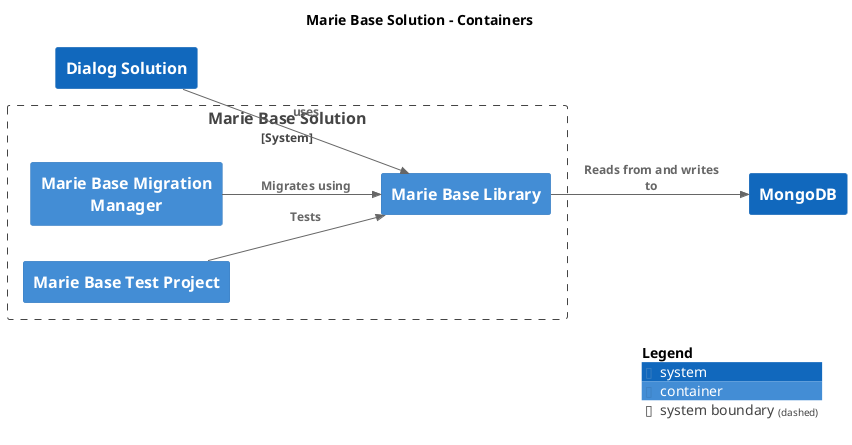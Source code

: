 @startuml
set separator none
title Marie Base Solution - Containers

left to right direction

!include <C4/C4>
!include <C4/C4_Context>
!include <C4/C4_Container>

System(DialogSolution, "Dialog Solution", $descr="", $tags="", $link="")
System(MongoDB, "MongoDB", $descr="", $tags="", $link="")

System_Boundary("MarieBaseSolution_boundary", "Marie Base Solution", $tags="") {
  Container(MarieBaseSolution.MarieBaseMigrationManager, "Marie Base Migration Manager", $techn="", $descr="", $tags="", $link="")
  Container(MarieBaseSolution.MarieBaseTestProject, "Marie Base Test Project", $techn="", $descr="", $tags="", $link="")
  Container(MarieBaseSolution.MarieBaseLibrary, "Marie Base Library", $techn="", $descr="", $tags="", $link="")
}

Rel(DialogSolution, MarieBaseSolution.MarieBaseLibrary, "uses", $techn="", $tags="", $link="")
Rel(MarieBaseSolution.MarieBaseTestProject, MarieBaseSolution.MarieBaseLibrary, "Tests", $techn="", $tags="", $link="")
Rel(MarieBaseSolution.MarieBaseMigrationManager, MarieBaseSolution.MarieBaseLibrary, "Migrates using", $techn="", $tags="", $link="")
Rel(MarieBaseSolution.MarieBaseLibrary, MongoDB, "Reads from and writes to", $techn="", $tags="", $link="")

SHOW_LEGEND(true)
@enduml